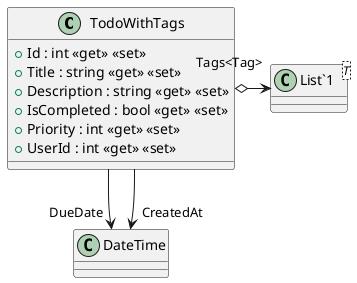@startuml
class TodoWithTags {
    + Id : int <<get>> <<set>>
    + Title : string <<get>> <<set>>
    + Description : string <<get>> <<set>>
    + IsCompleted : bool <<get>> <<set>>
    + Priority : int <<get>> <<set>>
    + UserId : int <<get>> <<set>>
}
class "List`1"<T> {
}
TodoWithTags --> "DueDate" DateTime
TodoWithTags --> "CreatedAt" DateTime
TodoWithTags o-> "Tags<Tag>" "List`1"
@enduml
